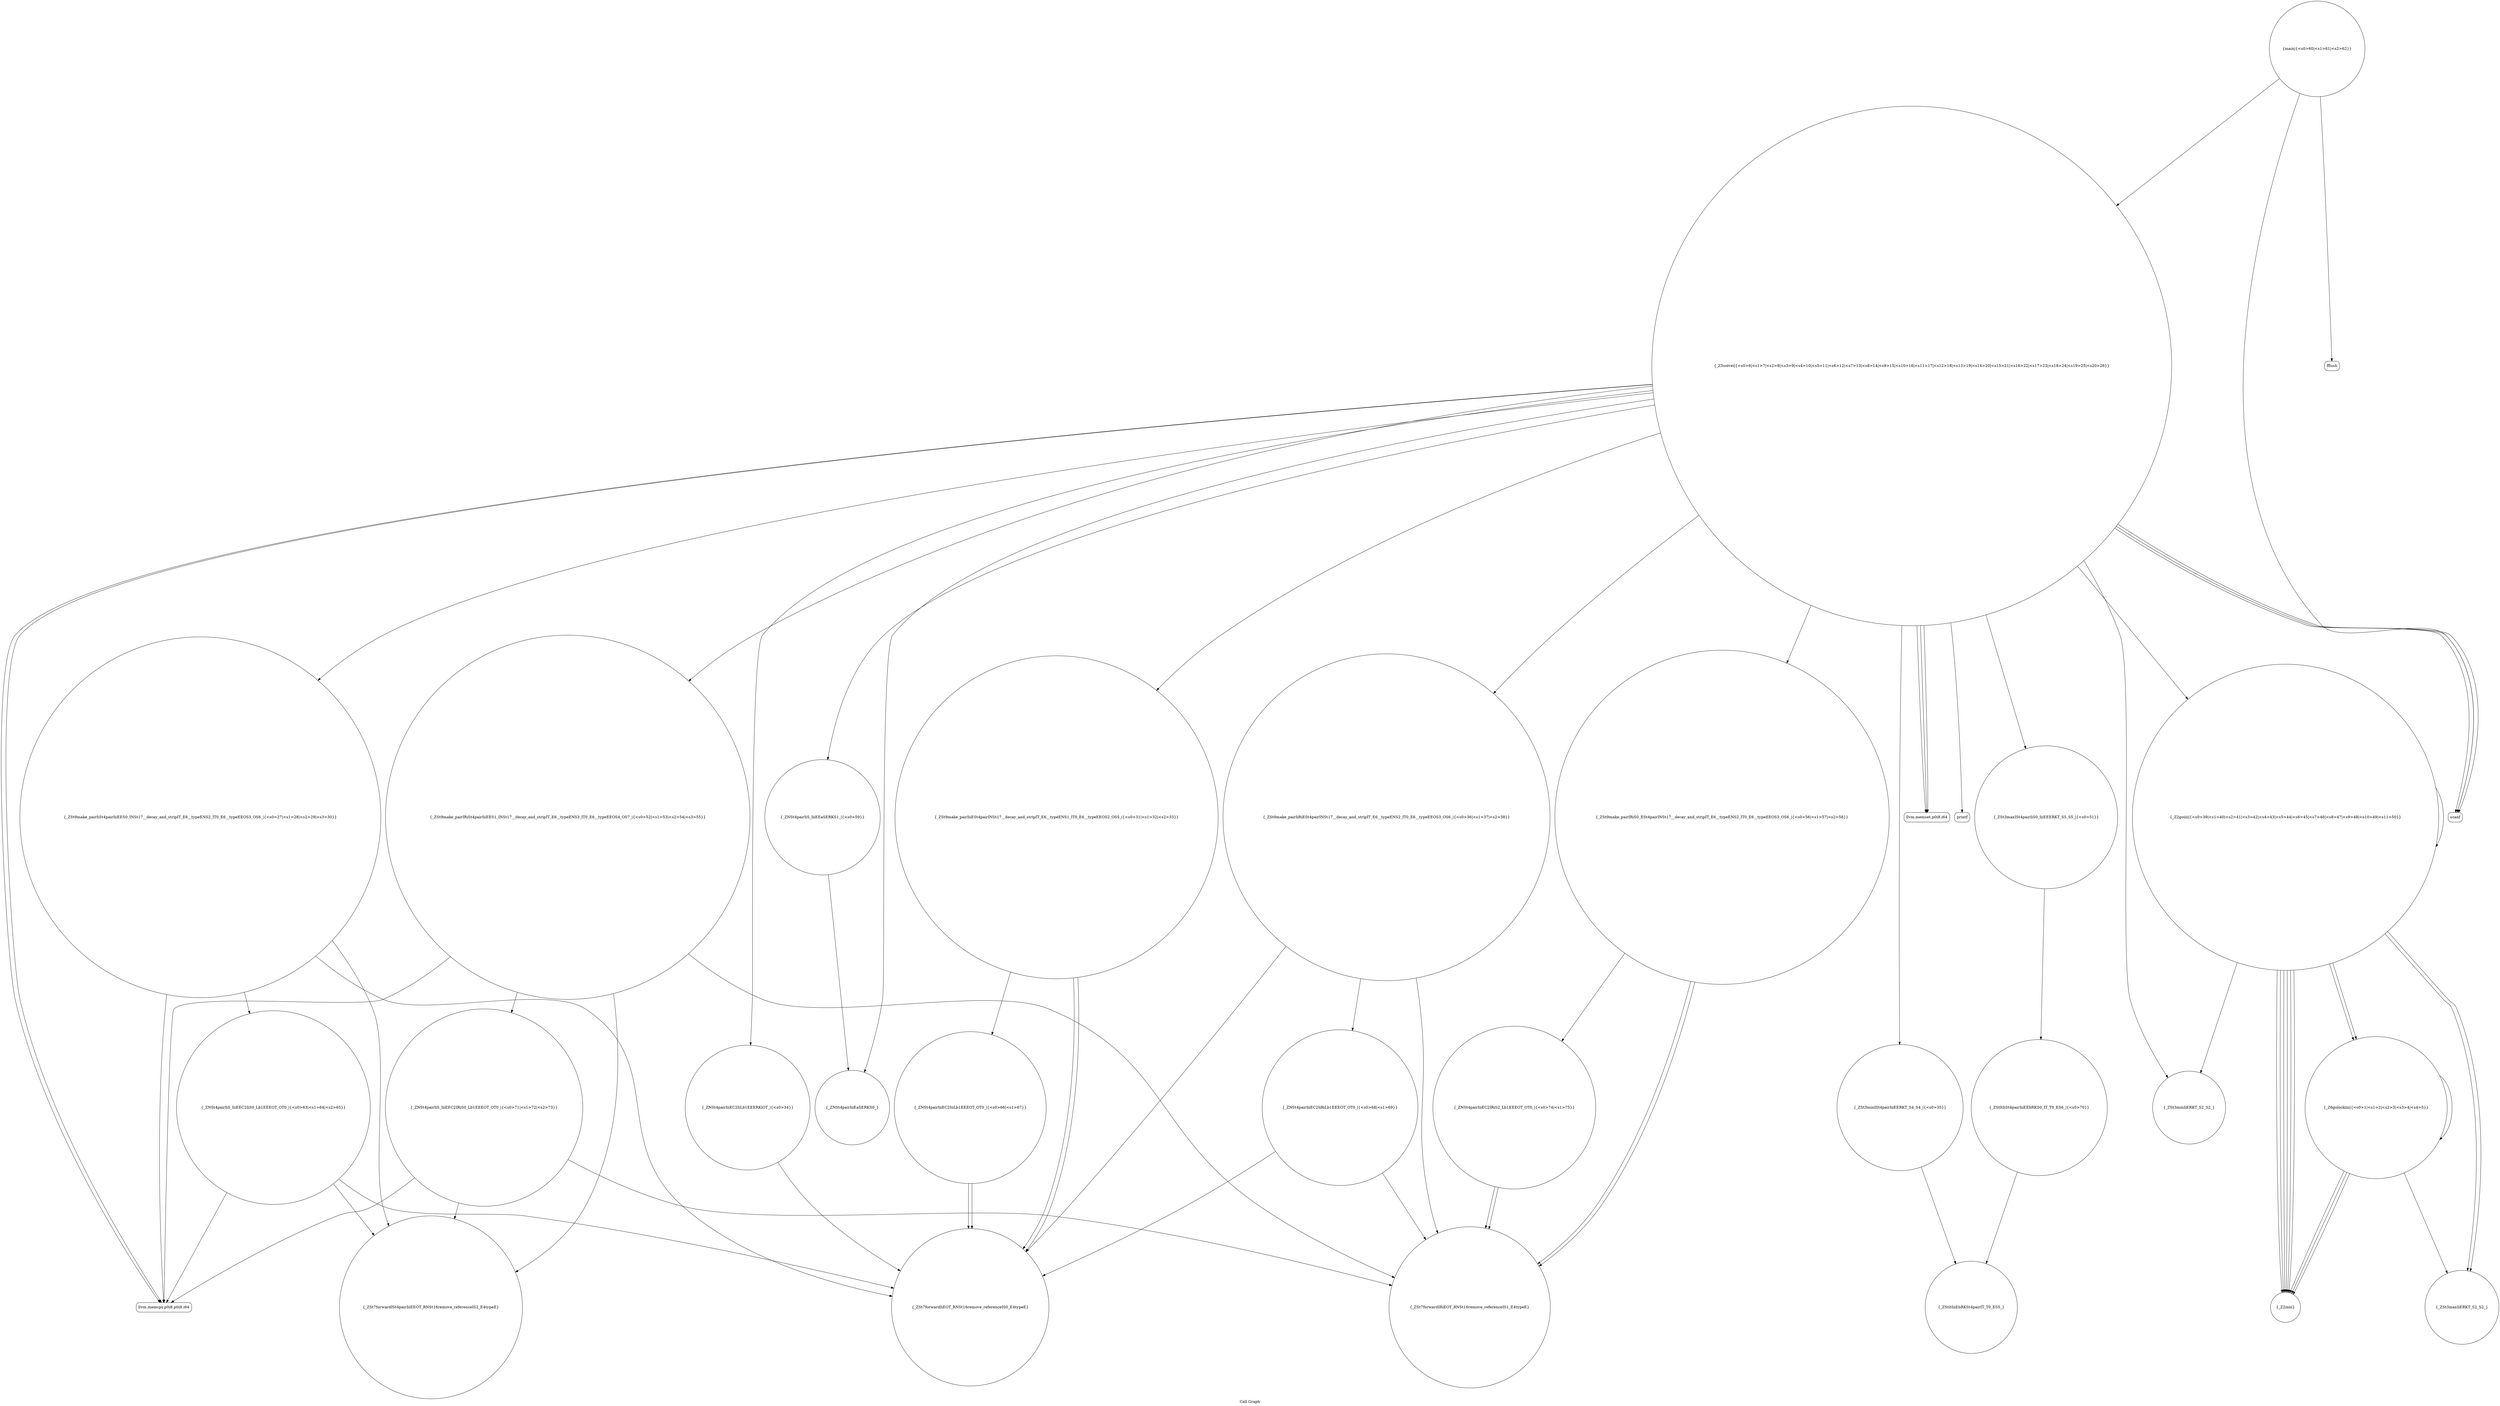 digraph "Call Graph" {
	label="Call Graph";

	Node0x557311c03d20 [shape=record,shape=circle,label="{_Z6golockiiii|{<s0>1|<s1>2|<s2>3|<s3>4|<s4>5}}"];
	Node0x557311c03d20:s0 -> Node0x557311c041b0[color=black];
	Node0x557311c03d20:s1 -> Node0x557311c041b0[color=black];
	Node0x557311c03d20:s2 -> Node0x557311c041b0[color=black];
	Node0x557311c03d20:s3 -> Node0x557311c03d20[color=black];
	Node0x557311c03d20:s4 -> Node0x557311c04230[color=black];
	Node0x557311c04e30 [shape=record,shape=circle,label="{_ZStltIiiEbRKSt4pairIT_T0_ES5_}"];
	Node0x557311c044b0 [shape=record,shape=circle,label="{_ZSt9make_pairIiSt4pairIiiEES0_INSt17__decay_and_stripIT_E6__typeENS2_IT0_E6__typeEEOS3_OS6_|{<s0>27|<s1>28|<s2>29|<s3>30}}"];
	Node0x557311c044b0:s0 -> Node0x557311c04c30[color=black];
	Node0x557311c044b0:s1 -> Node0x557311c04cb0[color=black];
	Node0x557311c044b0:s2 -> Node0x557311c04d30[color=black];
	Node0x557311c044b0:s3 -> Node0x557311c045b0[color=black];
	Node0x557311c04830 [shape=record,shape=circle,label="{_ZNSt4pairIiiEaSERKS0_}"];
	Node0x557311c04bb0 [shape=record,shape=Mrecord,label="{fflush}"];
	Node0x557311c04230 [shape=record,shape=circle,label="{_ZSt3maxIiERKT_S2_S2_}"];
	Node0x557311c04f30 [shape=record,shape=circle,label="{_ZNSt4pairIiiEC2IiRiLb1EEEOT_OT0_|{<s0>68|<s1>69}}"];
	Node0x557311c04f30:s0 -> Node0x557311c04c30[color=black];
	Node0x557311c04f30:s1 -> Node0x557311c04eb0[color=black];
	Node0x557311c045b0 [shape=record,shape=Mrecord,label="{llvm.memcpy.p0i8.p0i8.i64}"];
	Node0x557311c04930 [shape=record,shape=circle,label="{_ZSt9make_pairIRiSt4pairIiiEES1_INSt17__decay_and_stripIT_E6__typeENS3_IT0_E6__typeEEOS4_OS7_|{<s0>52|<s1>53|<s2>54|<s3>55}}"];
	Node0x557311c04930:s0 -> Node0x557311c04eb0[color=black];
	Node0x557311c04930:s1 -> Node0x557311c04cb0[color=black];
	Node0x557311c04930:s2 -> Node0x557311c05030[color=black];
	Node0x557311c04930:s3 -> Node0x557311c045b0[color=black];
	Node0x557311c04cb0 [shape=record,shape=circle,label="{_ZSt7forwardISt4pairIiiEEOT_RNSt16remove_referenceIS2_E4typeE}"];
	Node0x557311c04330 [shape=record,shape=Mrecord,label="{scanf}"];
	Node0x557311c05030 [shape=record,shape=circle,label="{_ZNSt4pairIiS_IiiEEC2IRiS0_Lb1EEEOT_OT0_|{<s0>71|<s1>72|<s2>73}}"];
	Node0x557311c05030:s0 -> Node0x557311c04eb0[color=black];
	Node0x557311c05030:s1 -> Node0x557311c04cb0[color=black];
	Node0x557311c05030:s2 -> Node0x557311c045b0[color=black];
	Node0x557311c046b0 [shape=record,shape=circle,label="{_ZSt3minISt4pairIiiEERKT_S4_S4_|{<s0>35}}"];
	Node0x557311c046b0:s0 -> Node0x557311c04e30[color=black];
	Node0x557311c04a30 [shape=record,shape=circle,label="{_ZNSt4pairIiS_IiiEEaSERKS1_|{<s0>59}}"];
	Node0x557311c04a30:s0 -> Node0x557311c04830[color=black];
	Node0x557311c04db0 [shape=record,shape=circle,label="{_ZNSt4pairIiiEC2IiiLb1EEEOT_OT0_|{<s0>66|<s1>67}}"];
	Node0x557311c04db0:s0 -> Node0x557311c04c30[color=black];
	Node0x557311c04db0:s1 -> Node0x557311c04c30[color=black];
	Node0x557311c04430 [shape=record,shape=circle,label="{_ZSt3minIiERKT_S2_S2_}"];
	Node0x557311c047b0 [shape=record,shape=circle,label="{_Z2goiiii|{<s0>39|<s1>40|<s2>41|<s3>42|<s4>43|<s5>44|<s6>45|<s7>46|<s8>47|<s9>48|<s10>49|<s11>50}}"];
	Node0x557311c047b0:s0 -> Node0x557311c041b0[color=black];
	Node0x557311c047b0:s1 -> Node0x557311c041b0[color=black];
	Node0x557311c047b0:s2 -> Node0x557311c041b0[color=black];
	Node0x557311c047b0:s3 -> Node0x557311c041b0[color=black];
	Node0x557311c047b0:s4 -> Node0x557311c041b0[color=black];
	Node0x557311c047b0:s5 -> Node0x557311c041b0[color=black];
	Node0x557311c047b0:s6 -> Node0x557311c047b0[color=black];
	Node0x557311c047b0:s7 -> Node0x557311c04430[color=black];
	Node0x557311c047b0:s8 -> Node0x557311c03d20[color=black];
	Node0x557311c047b0:s9 -> Node0x557311c04230[color=black];
	Node0x557311c047b0:s10 -> Node0x557311c04230[color=black];
	Node0x557311c047b0:s11 -> Node0x557311c03d20[color=black];
	Node0x557311c04b30 [shape=record,shape=circle,label="{main|{<s0>60|<s1>61|<s2>62}}"];
	Node0x557311c04b30:s0 -> Node0x557311c04330[color=black];
	Node0x557311c04b30:s1 -> Node0x557311c042b0[color=black];
	Node0x557311c04b30:s2 -> Node0x557311c04bb0[color=black];
	Node0x557311c041b0 [shape=record,shape=circle,label="{_Z2iniii}"];
	Node0x557311c04eb0 [shape=record,shape=circle,label="{_ZSt7forwardIRiEOT_RNSt16remove_referenceIS1_E4typeE}"];
	Node0x557311c04530 [shape=record,shape=circle,label="{_ZSt9make_pairIiiESt4pairINSt17__decay_and_stripIT_E6__typeENS1_IT0_E6__typeEEOS2_OS5_|{<s0>31|<s1>32|<s2>33}}"];
	Node0x557311c04530:s0 -> Node0x557311c04c30[color=black];
	Node0x557311c04530:s1 -> Node0x557311c04c30[color=black];
	Node0x557311c04530:s2 -> Node0x557311c04db0[color=black];
	Node0x557311c048b0 [shape=record,shape=circle,label="{_ZSt3maxISt4pairIiS0_IiiEEERKT_S5_S5_|{<s0>51}}"];
	Node0x557311c048b0:s0 -> Node0x557311c04fb0[color=black];
	Node0x557311c04c30 [shape=record,shape=circle,label="{_ZSt7forwardIiEOT_RNSt16remove_referenceIS0_E4typeE}"];
	Node0x557311c042b0 [shape=record,shape=circle,label="{_Z5solvei|{<s0>6|<s1>7|<s2>8|<s3>9|<s4>10|<s5>11|<s6>12|<s7>13|<s8>14|<s9>15|<s10>16|<s11>17|<s12>18|<s13>19|<s14>20|<s15>21|<s16>22|<s17>23|<s18>24|<s19>25|<s20>26}}"];
	Node0x557311c042b0:s0 -> Node0x557311c04330[color=black];
	Node0x557311c042b0:s1 -> Node0x557311c04330[color=black];
	Node0x557311c042b0:s2 -> Node0x557311c043b0[color=black];
	Node0x557311c042b0:s3 -> Node0x557311c04330[color=black];
	Node0x557311c042b0:s4 -> Node0x557311c04430[color=black];
	Node0x557311c042b0:s5 -> Node0x557311c043b0[color=black];
	Node0x557311c042b0:s6 -> Node0x557311c043b0[color=black];
	Node0x557311c042b0:s7 -> Node0x557311c04530[color=black];
	Node0x557311c042b0:s8 -> Node0x557311c044b0[color=black];
	Node0x557311c042b0:s9 -> Node0x557311c045b0[color=black];
	Node0x557311c042b0:s10 -> Node0x557311c04630[color=black];
	Node0x557311c042b0:s11 -> Node0x557311c047b0[color=black];
	Node0x557311c042b0:s12 -> Node0x557311c04730[color=black];
	Node0x557311c042b0:s13 -> Node0x557311c046b0[color=black];
	Node0x557311c042b0:s14 -> Node0x557311c04830[color=black];
	Node0x557311c042b0:s15 -> Node0x557311c049b0[color=black];
	Node0x557311c042b0:s16 -> Node0x557311c04930[color=black];
	Node0x557311c042b0:s17 -> Node0x557311c045b0[color=black];
	Node0x557311c042b0:s18 -> Node0x557311c048b0[color=black];
	Node0x557311c042b0:s19 -> Node0x557311c04a30[color=black];
	Node0x557311c042b0:s20 -> Node0x557311c04ab0[color=black];
	Node0x557311c04fb0 [shape=record,shape=circle,label="{_ZStltIiSt4pairIiiEEbRKS0_IT_T0_ES6_|{<s0>70}}"];
	Node0x557311c04fb0:s0 -> Node0x557311c04e30[color=black];
	Node0x557311c04630 [shape=record,shape=circle,label="{_ZNSt4pairIiiEC2IiLb1EEERKiOT_|{<s0>34}}"];
	Node0x557311c04630:s0 -> Node0x557311c04c30[color=black];
	Node0x557311c049b0 [shape=record,shape=circle,label="{_ZSt9make_pairIRiS0_ESt4pairINSt17__decay_and_stripIT_E6__typeENS2_IT0_E6__typeEEOS3_OS6_|{<s0>56|<s1>57|<s2>58}}"];
	Node0x557311c049b0:s0 -> Node0x557311c04eb0[color=black];
	Node0x557311c049b0:s1 -> Node0x557311c04eb0[color=black];
	Node0x557311c049b0:s2 -> Node0x557311c050b0[color=black];
	Node0x557311c04d30 [shape=record,shape=circle,label="{_ZNSt4pairIiS_IiiEEC2IiS0_Lb1EEEOT_OT0_|{<s0>63|<s1>64|<s2>65}}"];
	Node0x557311c04d30:s0 -> Node0x557311c04c30[color=black];
	Node0x557311c04d30:s1 -> Node0x557311c04cb0[color=black];
	Node0x557311c04d30:s2 -> Node0x557311c045b0[color=black];
	Node0x557311c043b0 [shape=record,shape=Mrecord,label="{llvm.memset.p0i8.i64}"];
	Node0x557311c050b0 [shape=record,shape=circle,label="{_ZNSt4pairIiiEC2IRiS2_Lb1EEEOT_OT0_|{<s0>74|<s1>75}}"];
	Node0x557311c050b0:s0 -> Node0x557311c04eb0[color=black];
	Node0x557311c050b0:s1 -> Node0x557311c04eb0[color=black];
	Node0x557311c04730 [shape=record,shape=circle,label="{_ZSt9make_pairIiRiESt4pairINSt17__decay_and_stripIT_E6__typeENS2_IT0_E6__typeEEOS3_OS6_|{<s0>36|<s1>37|<s2>38}}"];
	Node0x557311c04730:s0 -> Node0x557311c04c30[color=black];
	Node0x557311c04730:s1 -> Node0x557311c04eb0[color=black];
	Node0x557311c04730:s2 -> Node0x557311c04f30[color=black];
	Node0x557311c04ab0 [shape=record,shape=Mrecord,label="{printf}"];
}
